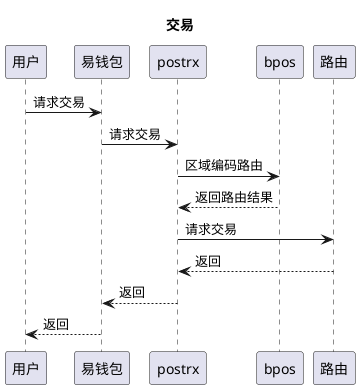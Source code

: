 @startuml
title 交易
"用户" -> "易钱包" : 请求交易
"易钱包" -> "postrx" : 请求交易
"postrx" -> "bpos" : 区域编码路由
"postrx" <-- "bpos" : 返回路由结果
"postrx" -> "路由" : 请求交易
"postrx" <-- "路由" : 返回
"易钱包" <-- "postrx" : 返回
"用户" <-- "易钱包" : 返回
@enduml













